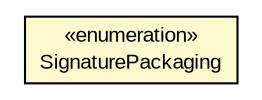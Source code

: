 #!/usr/local/bin/dot
#
# Class diagram 
# Generated by UMLGraph version R5_6-24-gf6e263 (http://www.umlgraph.org/)
#

digraph G {
	edge [fontname="arial",fontsize=10,labelfontname="arial",labelfontsize=10];
	node [fontname="arial",fontsize=10,shape=plaintext];
	nodesep=0.25;
	ranksep=0.5;
	// eu.europa.esig.dss.SignaturePackaging
	c629966 [label=<<table title="eu.europa.esig.dss.SignaturePackaging" border="0" cellborder="1" cellspacing="0" cellpadding="2" port="p" bgcolor="lemonChiffon" href="./SignaturePackaging.html">
		<tr><td><table border="0" cellspacing="0" cellpadding="1">
<tr><td align="center" balign="center"> &#171;enumeration&#187; </td></tr>
<tr><td align="center" balign="center"> SignaturePackaging </td></tr>
		</table></td></tr>
		</table>>, URL="./SignaturePackaging.html", fontname="arial", fontcolor="black", fontsize=10.0];
}

